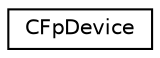 digraph "Graphical Class Hierarchy"
{
  edge [fontname="Helvetica",fontsize="10",labelfontname="Helvetica",labelfontsize="10"];
  node [fontname="Helvetica",fontsize="10",shape=record];
  rankdir="LR";
  Node1 [label="CFpDevice",height=0.2,width=0.4,color="black", fillcolor="white", style="filled",URL="$class_c_fp_device.html",tooltip="Classe que encapsula struct fp_dev. "];
}
